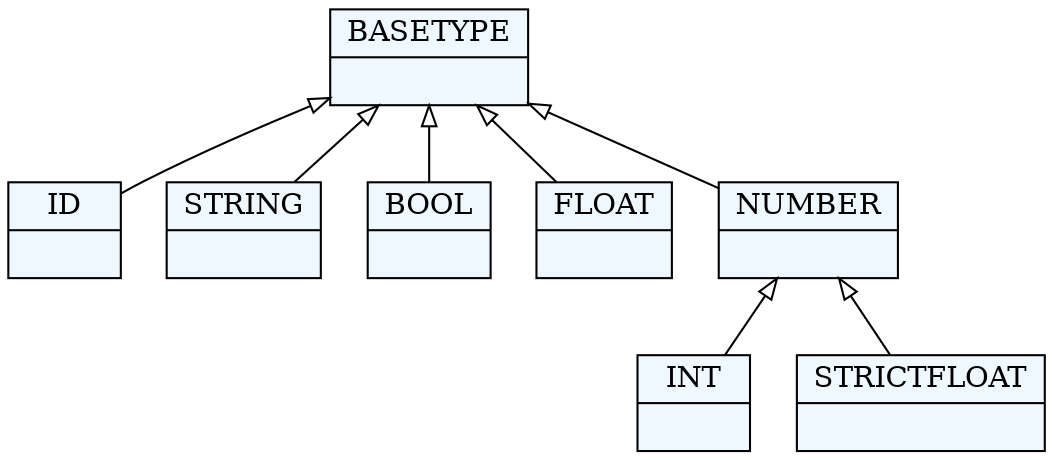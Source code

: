 
    digraph xtext {
    fontname = "Bitstream Vera Sans"
    fontsize = 8
    node[
        shape=record,
        style=filled,
        fillcolor=aliceblue
    ]
    nodesep = 0.3
    edge[dir=black,arrowtail=empty]

33158696[ label="{ID|}"]

33337688[ label="{STRING|}"]

33342632[ label="{BOOL|}"]

33347576[ label="{INT|}"]

33353112[ label="{FLOAT|}"]

33358648[ label="{STRICTFLOAT|}"]

33364184[ label="{NUMBER|}"]
33364184 -> 33358648 [dir=back]
33364184 -> 33347576 [dir=back]

33369720[ label="{BASETYPE|}"]
33369720 -> 33364184 [dir=back]
33369720 -> 33353112 [dir=back]
33369720 -> 33342632 [dir=back]
33369720 -> 33158696 [dir=back]
33369720 -> 33337688 [dir=back]

//33375256[ label="{OBJECT|}"]
//33375256 -> 33369720 [dir=back]


}
